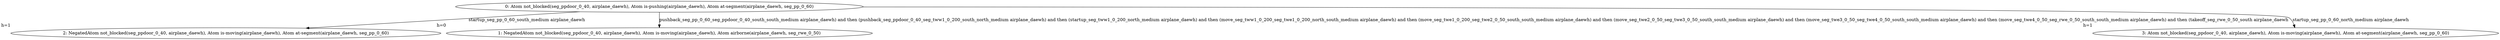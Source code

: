 digraph G {
  0 [label="2: NegatedAtom not_blocked(seg_ppdoor_0_40, airplane_daewh), Atom is-moving(airplane_daewh), Atom at-segment(airplane_daewh, seg_pp_0_60)",xlabel="h=1"];
  1 [label="1: NegatedAtom not_blocked(seg_ppdoor_0_40, airplane_daewh), Atom is-moving(airplane_daewh), Atom airborne(airplane_daewh, seg_rwe_0_50)",xlabel="h=0"];
  2 [label="3: Atom not_blocked(seg_ppdoor_0_40, airplane_daewh), Atom is-moving(airplane_daewh), Atom at-segment(airplane_daewh, seg_pp_0_60)",xlabel="h=1"];
  3 [label="0: Atom not_blocked(seg_ppdoor_0_40, airplane_daewh), Atom is-pushing(airplane_daewh), Atom at-segment(airplane_daewh, seg_pp_0_60)"];
  3 -> 1 [label="pushback_seg_pp_0_60_seg_ppdoor_0_40_south_south_medium airplane_daewh) and then (pushback_seg_ppdoor_0_40_seg_tww1_0_200_south_north_medium airplane_daewh) and then (startup_seg_tww1_0_200_north_medium airplane_daewh) and then (move_seg_tww1_0_200_seg_twe1_0_200_north_south_medium airplane_daewh) and then (move_seg_twe1_0_200_seg_twe2_0_50_south_south_medium airplane_daewh) and then (move_seg_twe2_0_50_seg_twe3_0_50_south_south_medium airplane_daewh) and then (move_seg_twe3_0_50_seg_twe4_0_50_south_south_medium airplane_daewh) and then (move_seg_twe4_0_50_seg_rwe_0_50_south_south_medium airplane_daewh) and then (takeoff_seg_rwe_0_50_south airplane_daewh"];
  3 -> 0 [label="startup_seg_pp_0_60_south_medium airplane_daewh"];
  3 -> 2 [label="startup_seg_pp_0_60_north_medium airplane_daewh"];
}
